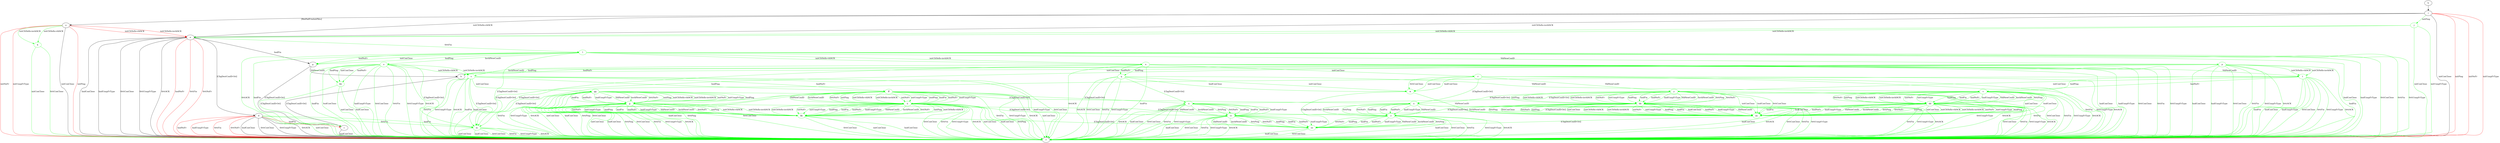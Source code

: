 digraph "" {
	a -> d	[key=0,
		label="[ChgDestConID-Ori] "];
	a -> f	[key=0,
		label="hndConClose "];
	a -> f	[key=1,
		label="hndUnxpFrType "];
	a -> f	[key=2,
		label="0rttConClose "];
	a -> f	[key=3,
		label="0rttUnxpFrType "];
	a -> f	[key=4,
		label="0rttACK "];
	a -> f	[key=5,
		color=red,
		label="hndNoFr "];
	a -> f	[key=6,
		color=red,
		label="0rttFin "];
	a -> f	[key=7,
		color=red,
		label="0rttNoFr "];
	a -> g	[key=0,
		label="hndFin "];
	l	[color=green];
	a -> l	[key=0,
		color=green,
		label="0rttFin "];
	b -> c	[key=0,
		label="[ChgDestConID-Ori] "];
	c -> f	[key=0,
		label="hndConClose "];
	d -> c	[key=0,
		color=red,
		label="hndFin "];
	d -> f	[key=0,
		label="hndConClose "];
	d -> f	[key=1,
		label="0rttConClose "];
	d -> f	[key=2,
		label="0rttUnxpFrType "];
	d -> f	[key=3,
		label="0rttACK "];
	d -> f	[key=4,
		color=green,
		label="initConClose "];
	d -> f	[key=5,
		color=red,
		label="hndNoFr "];
	d -> f	[key=6,
		color=red,
		label="hndUnxpFrType "];
	d -> f	[key=7,
		color=red,
		label="0rttFin "];
	d -> f	[key=8,
		color=red,
		label="0rttNoFr "];
	m	[color=green];
	d -> m	[key=0,
		color=green,
		label="hndFin "];
	d -> m	[key=1,
		color=green,
		label="0rttFin "];
	e -> a	[key=0,
		color=red,
		label="initCltHello-vldACK "];
	e -> a	[key=1,
		color=red,
		label="initCltHello-invldACK "];
	e -> f	[key=0,
		label="initConClose "];
	e -> f	[key=1,
		color=red,
		label="initPing "];
	e -> f	[key=2,
		color=red,
		label="initNoFr "];
	e -> f	[key=3,
		color=red,
		label="initUnxpFrType "];
	k	[color=green];
	e -> k	[key=0,
		color=green,
		label="initCltHello-vldACK "];
	e -> k	[key=1,
		color=green,
		label="initCltHello-invldACK "];
	g -> b	[key=0,
		label="VldNewConID "];
	g -> c	[key=0,
		label="[ChgDestConID-Ori] "];
	h -> i	[key=0];
	i -> a	[key=0,
		label="initCltHello-vldACK "];
	i -> a	[key=1,
		label="initCltHello-invldACK "];
	i -> e	[key=0,
		label="[RmPadFrmInitPkts] "];
	i -> f	[key=0,
		label="initConClose "];
	i -> f	[key=1,
		color=red,
		label="initPing "];
	i -> f	[key=2,
		color=red,
		label="initNoFr "];
	i -> f	[key=3,
		color=red,
		label="initUnxpFrType "];
	j	[color=green];
	i -> j	[key=0,
		color=green,
		label="initPing "];
	j -> a	[key=0,
		color=green,
		label="initCltHello-vldACK "];
	j -> a	[key=1,
		color=green,
		label="initCltHello-invldACK "];
	j -> f	[key=0,
		color=green,
		label="initConClose "];
	j -> f	[key=1,
		color=green,
		label="initUnxpFrType "];
	k -> f	[key=0,
		color=green,
		label="initConClose "];
	k -> f	[key=1,
		color=green,
		label="0rttConClose "];
	l -> f	[key=0,
		color=green,
		label="hndFin "];
	l -> f	[key=1,
		color=green,
		label="hndConClose "];
	l -> f	[key=2,
		color=green,
		label="hndUnxpFrType "];
	l -> f	[key=3,
		color=green,
		label="0rttConClose "];
	l -> f	[key=4,
		color=green,
		label="0rttFin "];
	l -> f	[key=5,
		color=green,
		label="0rttUnxpFrType "];
	l -> f	[key=6,
		color=green,
		label="0rttACK "];
	l -> g	[key=0,
		color=green,
		label="initConClose "];
	l -> g	[key=1,
		color=green,
		label="hndPing "];
	l -> g	[key=2,
		color=green,
		label="hndNoFr "];
	l -> m	[key=0,
		color=green,
		label="[ChgDestConID-Ori] "];
	n	[color=green];
	l -> n	[key=0,
		color=green,
		label="initCltHello-vldACK "];
	l -> n	[key=1,
		color=green,
		label="initCltHello-invldACK "];
	o	[color=green];
	l -> o	[key=0,
		color=green,
		label="InvldNewConID "];
	p	[color=green];
	l -> p	[key=0,
		color=green,
		label="VldNewConID "];
	m -> f	[key=0,
		color=green,
		label="initConClose "];
	m -> f	[key=1,
		color=green,
		label="hndConClose "];
	m -> f	[key=2,
		color=green,
		label="0rttConClose "];
	m -> f	[key=3,
		color=green,
		label="0rttFin "];
	m -> f	[key=4,
		color=green,
		label="0rttUnxpFrType "];
	m -> f	[key=5,
		color=green,
		label="0rttACK "];
	n -> f	[key=0,
		color=green,
		label="hndFin "];
	n -> f	[key=1,
		color=green,
		label="hndConClose "];
	n -> f	[key=2,
		color=green,
		label="hndUnxpFrType "];
	n -> f	[key=3,
		color=green,
		label="0rttConClose "];
	n -> f	[key=4,
		color=green,
		label="0rttFin "];
	n -> f	[key=5,
		color=green,
		label="0rttUnxpFrType "];
	n -> f	[key=6,
		color=green,
		label="0rttACK "];
	n -> m	[key=0,
		color=green,
		label="[ChgDestConID-Ori] "];
	q	[color=green];
	n -> q	[key=0,
		color=green,
		label="hndPing "];
	n -> q	[key=1,
		color=green,
		label="hndNoFr "];
	r	[color=green];
	n -> r	[key=0,
		color=green,
		label="initConClose "];
	s	[color=green];
	n -> s	[key=0,
		color=green,
		label="InvldNewConID "];
	t	[color=green];
	n -> t	[key=0,
		color=green,
		label="VldNewConID "];
	o -> f	[key=0,
		color=green,
		label="hndFin "];
	o -> f	[key=1,
		color=green,
		label="hndConClose "];
	o -> f	[key=2,
		color=green,
		label="hndUnxpFrType "];
	o -> f	[key=3,
		color=green,
		label="0rttConClose "];
	o -> f	[key=4,
		color=green,
		label="0rttFin "];
	o -> f	[key=5,
		color=green,
		label="0rttUnxpFrType "];
	o -> f	[key=6,
		color=green,
		label="0rttACK "];
	o -> m	[key=0,
		color=green,
		label="[ChgDestConID-Ori] "];
	o -> s	[key=0,
		color=green,
		label="initCltHello-vldACK "];
	o -> s	[key=1,
		color=green,
		label="initCltHello-invldACK "];
	hh	[color=green];
	o -> hh	[key=0,
		color=green,
		label="initConClose "];
	o -> hh	[key=1,
		color=green,
		label="hndPing "];
	o -> hh	[key=2,
		color=green,
		label="hndNoFr "];
	p -> b	[key=0,
		color=green,
		label="initConClose "];
	p -> b	[key=1,
		color=green,
		label="hndPing "];
	p -> b	[key=2,
		color=green,
		label="hndNoFr "];
	p -> f	[key=0,
		color=green,
		label="hndFin "];
	p -> f	[key=1,
		color=green,
		label="hndConClose "];
	p -> f	[key=2,
		color=green,
		label="hndUnxpFrType "];
	p -> f	[key=3,
		color=green,
		label="0rttConClose "];
	p -> f	[key=4,
		color=green,
		label="0rttFin "];
	p -> f	[key=5,
		color=green,
		label="0rttUnxpFrType "];
	p -> f	[key=6,
		color=green,
		label="0rttACK "];
	p -> m	[key=0,
		color=green,
		label="[ChgDestConID-Ori] "];
	p -> t	[key=0,
		color=green,
		label="initCltHello-vldACK "];
	p -> t	[key=1,
		color=green,
		label="initCltHello-invldACK "];
	q -> f	[key=0,
		color=green,
		label="0rttConClose "];
	q -> f	[key=1,
		color=green,
		label="0rttFin "];
	q -> f	[key=2,
		color=green,
		label="0rttUnxpFrType "];
	q -> f	[key=3,
		color=green,
		label="0rttACK "];
	u	[color=green];
	q -> u	[key=0,
		color=green,
		label="[ChgDestConID-Ori] "];
	v	[color=green];
	q -> v	[key=0,
		color=green,
		label="VldNewConID "];
	w	[color=green];
	q -> w	[key=0,
		color=green,
		label="initConClose "];
	q -> w	[key=1,
		color=green,
		label="hndConClose "];
	r -> f	[key=0,
		color=green,
		label="0rttFin "];
	r -> f	[key=1,
		color=green,
		label="0rttUnxpFrType "];
	r -> f	[key=2,
		color=green,
		label="0rttACK "];
	r -> w	[key=0,
		color=green,
		label="initConClose "];
	r -> w	[key=1,
		color=green,
		label="hndConClose "];
	r -> w	[key=2,
		color=green,
		label="0rttConClose "];
	x	[color=green];
	r -> x	[key=0,
		color=green,
		label="[ChgDestConID-Ori] "];
	y	[color=green];
	r -> y	[key=0,
		color=green,
		label="VldNewConID "];
	s -> f	[key=0,
		color=green,
		label="hndFin "];
	s -> f	[key=1,
		color=green,
		label="hndConClose "];
	s -> f	[key=2,
		color=green,
		label="hndUnxpFrType "];
	s -> f	[key=3,
		color=green,
		label="0rttConClose "];
	s -> f	[key=4,
		color=green,
		label="0rttFin "];
	s -> f	[key=5,
		color=green,
		label="0rttUnxpFrType "];
	s -> f	[key=6,
		color=green,
		label="0rttACK "];
	s -> m	[key=0,
		color=green,
		label="[ChgDestConID-Ori] "];
	ff	[color=green];
	s -> ff	[key=0,
		color=green,
		label="hndPing "];
	s -> ff	[key=1,
		color=green,
		label="hndNoFr "];
	gg	[color=green];
	s -> gg	[key=0,
		color=green,
		label="initConClose "];
	t -> f	[key=0,
		color=green,
		label="hndFin "];
	t -> f	[key=1,
		color=green,
		label="hndConClose "];
	t -> f	[key=2,
		color=green,
		label="hndUnxpFrType "];
	t -> f	[key=3,
		color=green,
		label="0rttConClose "];
	t -> f	[key=4,
		color=green,
		label="0rttFin "];
	t -> f	[key=5,
		color=green,
		label="0rttUnxpFrType "];
	t -> f	[key=6,
		color=green,
		label="0rttACK "];
	t -> m	[key=0,
		color=green,
		label="[ChgDestConID-Ori] "];
	t -> v	[key=0,
		color=green,
		label="hndPing "];
	t -> v	[key=1,
		color=green,
		label="hndNoFr "];
	t -> y	[key=0,
		color=green,
		label="initConClose "];
	u -> f	[key=0,
		color=green,
		label="hndConClose "];
	u -> f	[key=1,
		color=green,
		label="0rttConClose "];
	u -> f	[key=2,
		color=green,
		label="0rttFin "];
	u -> f	[key=3,
		color=green,
		label="0rttUnxpFrType "];
	u -> f	[key=4,
		color=green,
		label="0rttACK "];
	cc	[color=green];
	u -> cc	[key=0,
		color=green,
		label="hndPing "];
	u -> cc	[key=1,
		color=green,
		label="hndFin "];
	u -> cc	[key=2,
		color=green,
		label="hndNoFr "];
	u -> cc	[key=3,
		color=green,
		label="hndUnxpFrType "];
	u -> cc	[key=4,
		color=green,
		label="VldNewConID "];
	u -> cc	[key=5,
		color=green,
		label="InvldNewConID "];
	u -> cc	[key=6,
		color=green,
		label="0rttPing "];
	u -> cc	[key=7,
		color=green,
		label="0rttNoFr "];
	v -> f	[key=0,
		color=green,
		label="0rttConClose "];
	v -> f	[key=1,
		color=green,
		label="0rttFin "];
	v -> f	[key=2,
		color=green,
		label="0rttUnxpFrType "];
	v -> f	[key=3,
		color=green,
		label="0rttACK "];
	v -> u	[key=0,
		color=green,
		label="[ChgDestConID-Ori] "];
	aa	[color=green];
	v -> aa	[key=0,
		color=green,
		label="initConClose "];
	v -> aa	[key=1,
		color=green,
		label="hndConClose "];
	dd	[color=green];
	v -> dd	[key=0,
		color=green,
		label="initPing "];
	v -> dd	[key=1,
		color=green,
		label="initCltHello-vldACK "];
	v -> dd	[key=2,
		color=green,
		label="initCltHello-invldACK "];
	v -> dd	[key=3,
		color=green,
		label="initNoFr "];
	v -> dd	[key=4,
		color=green,
		label="initUnxpFrType "];
	v -> dd	[key=5,
		color=green,
		label="hndPing "];
	v -> dd	[key=6,
		color=green,
		label="hndFin "];
	v -> dd	[key=7,
		color=green,
		label="hndNoFr "];
	v -> dd	[key=8,
		color=green,
		label="hndUnxpFrType "];
	v -> dd	[key=9,
		color=green,
		label="VldNewConID "];
	v -> dd	[key=10,
		color=green,
		label="InvldNewConID "];
	v -> dd	[key=11,
		color=green,
		label="0rttPing "];
	v -> dd	[key=12,
		color=green,
		label="0rttNoFr "];
	w -> aa	[key=0,
		color=green,
		label="VldNewConID "];
	ee	[color=green];
	w -> ee	[key=0,
		color=green,
		label="[ChgDestConID-Ori] "];
	x -> f	[key=0,
		color=green,
		label="hndConClose "];
	x -> f	[key=1,
		color=green,
		label="0rttConClose "];
	x -> f	[key=2,
		color=green,
		label="0rttFin "];
	x -> f	[key=3,
		color=green,
		label="0rttUnxpFrType "];
	x -> f	[key=4,
		color=green,
		label="0rttACK "];
	z	[color=green];
	x -> z	[key=0,
		color=green,
		label="hndPing "];
	x -> z	[key=1,
		color=green,
		label="hndFin "];
	x -> z	[key=2,
		color=green,
		label="hndNoFr "];
	x -> z	[key=3,
		color=green,
		label="hndUnxpFrType "];
	x -> z	[key=4,
		color=green,
		label="VldNewConID "];
	x -> z	[key=5,
		color=green,
		label="InvldNewConID "];
	x -> z	[key=6,
		color=green,
		label="0rttPing "];
	x -> z	[key=7,
		color=green,
		label="0rttNoFr "];
	y -> f	[key=0,
		color=green,
		label="0rttFin "];
	y -> f	[key=1,
		color=green,
		label="0rttUnxpFrType "];
	y -> f	[key=2,
		color=green,
		label="0rttACK "];
	y -> x	[key=0,
		color=green,
		label="[ChgDestConID-Ori] "];
	y -> aa	[key=0,
		color=green,
		label="initConClose "];
	y -> aa	[key=1,
		color=green,
		label="hndConClose "];
	y -> aa	[key=2,
		color=green,
		label="0rttConClose "];
	bb	[color=green];
	y -> bb	[key=0,
		color=green,
		label="initPing "];
	y -> bb	[key=1,
		color=green,
		label="initCltHello-vldACK "];
	y -> bb	[key=2,
		color=green,
		label="initCltHello-invldACK "];
	y -> bb	[key=3,
		color=green,
		label="initNoFr "];
	y -> bb	[key=4,
		color=green,
		label="initUnxpFrType "];
	y -> bb	[key=5,
		color=green,
		label="hndPing "];
	y -> bb	[key=6,
		color=green,
		label="hndFin "];
	y -> bb	[key=7,
		color=green,
		label="hndNoFr "];
	y -> bb	[key=8,
		color=green,
		label="hndUnxpFrType "];
	y -> bb	[key=9,
		color=green,
		label="VldNewConID "];
	y -> bb	[key=10,
		color=green,
		label="InvldNewConID "];
	y -> bb	[key=11,
		color=green,
		label="0rttPing "];
	y -> bb	[key=12,
		color=green,
		label="0rttNoFr "];
	z -> f	[key=0,
		color=green,
		label="hndConClose "];
	z -> f	[key=1,
		color=green,
		label="0rttConClose "];
	z -> f	[key=2,
		color=green,
		label="0rttFin "];
	z -> f	[key=3,
		color=green,
		label="0rttUnxpFrType "];
	z -> f	[key=4,
		color=green,
		label="0rttACK "];
	z -> ee	[key=0,
		color=green,
		label="hndPing "];
	z -> ee	[key=1,
		color=green,
		label="hndFin "];
	z -> ee	[key=2,
		color=green,
		label="hndNoFr "];
	z -> ee	[key=3,
		color=green,
		label="hndUnxpFrType "];
	z -> ee	[key=4,
		color=green,
		label="VldNewConID "];
	z -> ee	[key=5,
		color=green,
		label="InvldNewConID "];
	z -> ee	[key=6,
		color=green,
		label="0rttPing "];
	z -> ee	[key=7,
		color=green,
		label="0rttNoFr "];
	aa -> ee	[key=0,
		color=green,
		label="[ChgDestConID-Ori] "];
	bb -> f	[key=0,
		color=green,
		label="0rttFin "];
	bb -> f	[key=1,
		color=green,
		label="0rttUnxpFrType "];
	bb -> f	[key=2,
		color=green,
		label="0rttACK "];
	bb -> z	[key=0,
		color=green,
		label="[ChgDestConID-Ori] "];
	bb -> aa	[key=0,
		color=green,
		label="initPing "];
	bb -> aa	[key=1,
		color=green,
		label="initConClose "];
	bb -> aa	[key=2,
		color=green,
		label="initCltHello-vldACK "];
	bb -> aa	[key=3,
		color=green,
		label="initCltHello-invldACK "];
	bb -> aa	[key=4,
		color=green,
		label="initNoFr "];
	bb -> aa	[key=5,
		color=green,
		label="initUnxpFrType "];
	bb -> aa	[key=6,
		color=green,
		label="hndPing "];
	bb -> aa	[key=7,
		color=green,
		label="hndFin "];
	bb -> aa	[key=8,
		color=green,
		label="hndConClose "];
	bb -> aa	[key=9,
		color=green,
		label="hndNoFr "];
	bb -> aa	[key=10,
		color=green,
		label="hndUnxpFrType "];
	bb -> aa	[key=11,
		color=green,
		label="VldNewConID "];
	bb -> aa	[key=12,
		color=green,
		label="InvldNewConID "];
	bb -> aa	[key=13,
		color=green,
		label="0rttPing "];
	bb -> aa	[key=14,
		color=green,
		label="0rttConClose "];
	bb -> aa	[key=15,
		color=green,
		label="0rttNoFr "];
	cc -> f	[key=0,
		color=green,
		label="hndConClose "];
	cc -> f	[key=1,
		color=green,
		label="0rttConClose "];
	cc -> f	[key=2,
		color=green,
		label="0rttFin "];
	cc -> f	[key=3,
		color=green,
		label="0rttUnxpFrType "];
	cc -> f	[key=4,
		color=green,
		label="0rttACK "];
	cc -> ee	[key=0,
		color=green,
		label="hndPing "];
	cc -> ee	[key=1,
		color=green,
		label="hndFin "];
	cc -> ee	[key=2,
		color=green,
		label="hndNoFr "];
	cc -> ee	[key=3,
		color=green,
		label="hndUnxpFrType "];
	cc -> ee	[key=4,
		color=green,
		label="VldNewConID "];
	cc -> ee	[key=5,
		color=green,
		label="InvldNewConID "];
	cc -> ee	[key=6,
		color=green,
		label="0rttPing "];
	cc -> ee	[key=7,
		color=green,
		label="0rttNoFr "];
	dd -> f	[key=0,
		color=green,
		label="0rttConClose "];
	dd -> f	[key=1,
		color=green,
		label="0rttFin "];
	dd -> f	[key=2,
		color=green,
		label="0rttUnxpFrType "];
	dd -> f	[key=3,
		color=green,
		label="0rttACK "];
	dd -> aa	[key=0,
		color=green,
		label="initPing "];
	dd -> aa	[key=1,
		color=green,
		label="initConClose "];
	dd -> aa	[key=2,
		color=green,
		label="initCltHello-vldACK "];
	dd -> aa	[key=3,
		color=green,
		label="initCltHello-invldACK "];
	dd -> aa	[key=4,
		color=green,
		label="initNoFr "];
	dd -> aa	[key=5,
		color=green,
		label="initUnxpFrType "];
	dd -> aa	[key=6,
		color=green,
		label="hndPing "];
	dd -> aa	[key=7,
		color=green,
		label="hndFin "];
	dd -> aa	[key=8,
		color=green,
		label="hndConClose "];
	dd -> aa	[key=9,
		color=green,
		label="hndNoFr "];
	dd -> aa	[key=10,
		color=green,
		label="hndUnxpFrType "];
	dd -> aa	[key=11,
		color=green,
		label="VldNewConID "];
	dd -> aa	[key=12,
		color=green,
		label="InvldNewConID "];
	dd -> aa	[key=13,
		color=green,
		label="0rttPing "];
	dd -> aa	[key=14,
		color=green,
		label="0rttNoFr "];
	dd -> cc	[key=0,
		color=green,
		label="[ChgDestConID-Ori] "];
	ee -> f	[key=0,
		color=green,
		label="hndConClose "];
	ee -> f	[key=1,
		color=green,
		label="0rttConClose "];
	ff -> f	[key=0,
		color=green,
		label="initConClose "];
	ff -> f	[key=1,
		color=green,
		label="hndConClose "];
	ff -> f	[key=2,
		color=green,
		label="0rttPing "];
	ff -> f	[key=3,
		color=green,
		label="0rttConClose "];
	ff -> f	[key=4,
		color=green,
		label="0rttFin "];
	ff -> f	[key=5,
		color=green,
		label="0rttUnxpFrType "];
	ff -> f	[key=6,
		color=green,
		label="0rttACK "];
	ff -> u	[key=0,
		color=green,
		label="[ChgDestConID-Ori] "];
	ii	[color=green];
	ff -> ii	[key=0,
		color=green,
		label="initPing "];
	ff -> ii	[key=1,
		color=green,
		label="initCltHello-vldACK "];
	ff -> ii	[key=2,
		color=green,
		label="initCltHello-invldACK "];
	ff -> ii	[key=3,
		color=green,
		label="initNoFr "];
	ff -> ii	[key=4,
		color=green,
		label="initUnxpFrType "];
	ff -> ii	[key=5,
		color=green,
		label="hndPing "];
	ff -> ii	[key=6,
		color=green,
		label="hndFin "];
	ff -> ii	[key=7,
		color=green,
		label="hndNoFr "];
	ff -> ii	[key=8,
		color=green,
		label="hndUnxpFrType "];
	ff -> ii	[key=9,
		color=green,
		label="VldNewConID "];
	ff -> ii	[key=10,
		color=green,
		label="InvldNewConID "];
	ff -> ii	[key=11,
		color=green,
		label="0rttNoFr "];
	gg -> f	[key=0,
		color=green,
		label="initConClose "];
	gg -> f	[key=1,
		color=green,
		label="hndConClose "];
	gg -> f	[key=2,
		color=green,
		label="0rttPing "];
	gg -> f	[key=3,
		color=green,
		label="0rttConClose "];
	gg -> f	[key=4,
		color=green,
		label="0rttFin "];
	gg -> f	[key=5,
		color=green,
		label="0rttUnxpFrType "];
	gg -> f	[key=6,
		color=green,
		label="0rttACK "];
	gg -> x	[key=0,
		color=green,
		label="[ChgDestConID-Ori] "];
	jj	[color=green];
	gg -> jj	[key=0,
		color=green,
		label="initPing "];
	gg -> jj	[key=1,
		color=green,
		label="initCltHello-vldACK "];
	gg -> jj	[key=2,
		color=green,
		label="initCltHello-invldACK "];
	gg -> jj	[key=3,
		color=green,
		label="initNoFr "];
	gg -> jj	[key=4,
		color=green,
		label="initUnxpFrType "];
	gg -> jj	[key=5,
		color=green,
		label="hndPing "];
	gg -> jj	[key=6,
		color=green,
		label="hndFin "];
	gg -> jj	[key=7,
		color=green,
		label="hndNoFr "];
	gg -> jj	[key=8,
		color=green,
		label="hndUnxpFrType "];
	gg -> jj	[key=9,
		color=green,
		label="VldNewConID "];
	gg -> jj	[key=10,
		color=green,
		label="InvldNewConID "];
	gg -> jj	[key=11,
		color=green,
		label="0rttNoFr "];
	hh -> c	[key=0,
		color=green,
		label="[ChgDestConID-Ori] "];
	hh -> f	[key=0,
		color=green,
		label="initConClose "];
	hh -> f	[key=1,
		color=green,
		label="hndConClose "];
	ii -> f	[key=0,
		color=green,
		label="initConClose "];
	ii -> f	[key=1,
		color=green,
		label="hndConClose "];
	ii -> f	[key=2,
		color=green,
		label="0rttPing "];
	ii -> f	[key=3,
		color=green,
		label="0rttConClose "];
	ii -> f	[key=4,
		color=green,
		label="0rttFin "];
	ii -> f	[key=5,
		color=green,
		label="0rttUnxpFrType "];
	ii -> f	[key=6,
		color=green,
		label="0rttACK "];
	ii -> cc	[key=0,
		color=green,
		label="[ChgDestConID-Ori] "];
	kk	[color=green];
	ii -> kk	[key=0,
		color=green,
		label="initPing "];
	ii -> kk	[key=1,
		color=green,
		label="initCltHello-vldACK "];
	ii -> kk	[key=2,
		color=green,
		label="initCltHello-invldACK "];
	ii -> kk	[key=3,
		color=green,
		label="initNoFr "];
	ii -> kk	[key=4,
		color=green,
		label="initUnxpFrType "];
	ii -> kk	[key=5,
		color=green,
		label="hndPing "];
	ii -> kk	[key=6,
		color=green,
		label="hndFin "];
	ii -> kk	[key=7,
		color=green,
		label="hndNoFr "];
	ii -> kk	[key=8,
		color=green,
		label="hndUnxpFrType "];
	ii -> kk	[key=9,
		color=green,
		label="VldNewConID "];
	ii -> kk	[key=10,
		color=green,
		label="InvldNewConID "];
	ii -> kk	[key=11,
		color=green,
		label="0rttNoFr "];
	jj -> f	[key=0,
		color=green,
		label="initConClose "];
	jj -> f	[key=1,
		color=green,
		label="hndConClose "];
	jj -> f	[key=2,
		color=green,
		label="0rttPing "];
	jj -> f	[key=3,
		color=green,
		label="0rttConClose "];
	jj -> f	[key=4,
		color=green,
		label="0rttFin "];
	jj -> f	[key=5,
		color=green,
		label="0rttUnxpFrType "];
	jj -> f	[key=6,
		color=green,
		label="0rttACK "];
	jj -> z	[key=0,
		color=green,
		label="[ChgDestConID-Ori] "];
	jj -> kk	[key=0,
		color=green,
		label="initPing "];
	jj -> kk	[key=1,
		color=green,
		label="initCltHello-vldACK "];
	jj -> kk	[key=2,
		color=green,
		label="initCltHello-invldACK "];
	jj -> kk	[key=3,
		color=green,
		label="initNoFr "];
	jj -> kk	[key=4,
		color=green,
		label="initUnxpFrType "];
	jj -> kk	[key=5,
		color=green,
		label="hndPing "];
	jj -> kk	[key=6,
		color=green,
		label="hndFin "];
	jj -> kk	[key=7,
		color=green,
		label="hndNoFr "];
	jj -> kk	[key=8,
		color=green,
		label="hndUnxpFrType "];
	jj -> kk	[key=9,
		color=green,
		label="VldNewConID "];
	jj -> kk	[key=10,
		color=green,
		label="InvldNewConID "];
	jj -> kk	[key=11,
		color=green,
		label="0rttNoFr "];
	kk -> f	[key=0,
		color=green,
		label="initConClose "];
	kk -> f	[key=1,
		color=green,
		label="hndConClose "];
	kk -> f	[key=2,
		color=green,
		label="0rttConClose "];
	kk -> ee	[key=0,
		color=green,
		label="[ChgDestConID-Ori] "];
}
